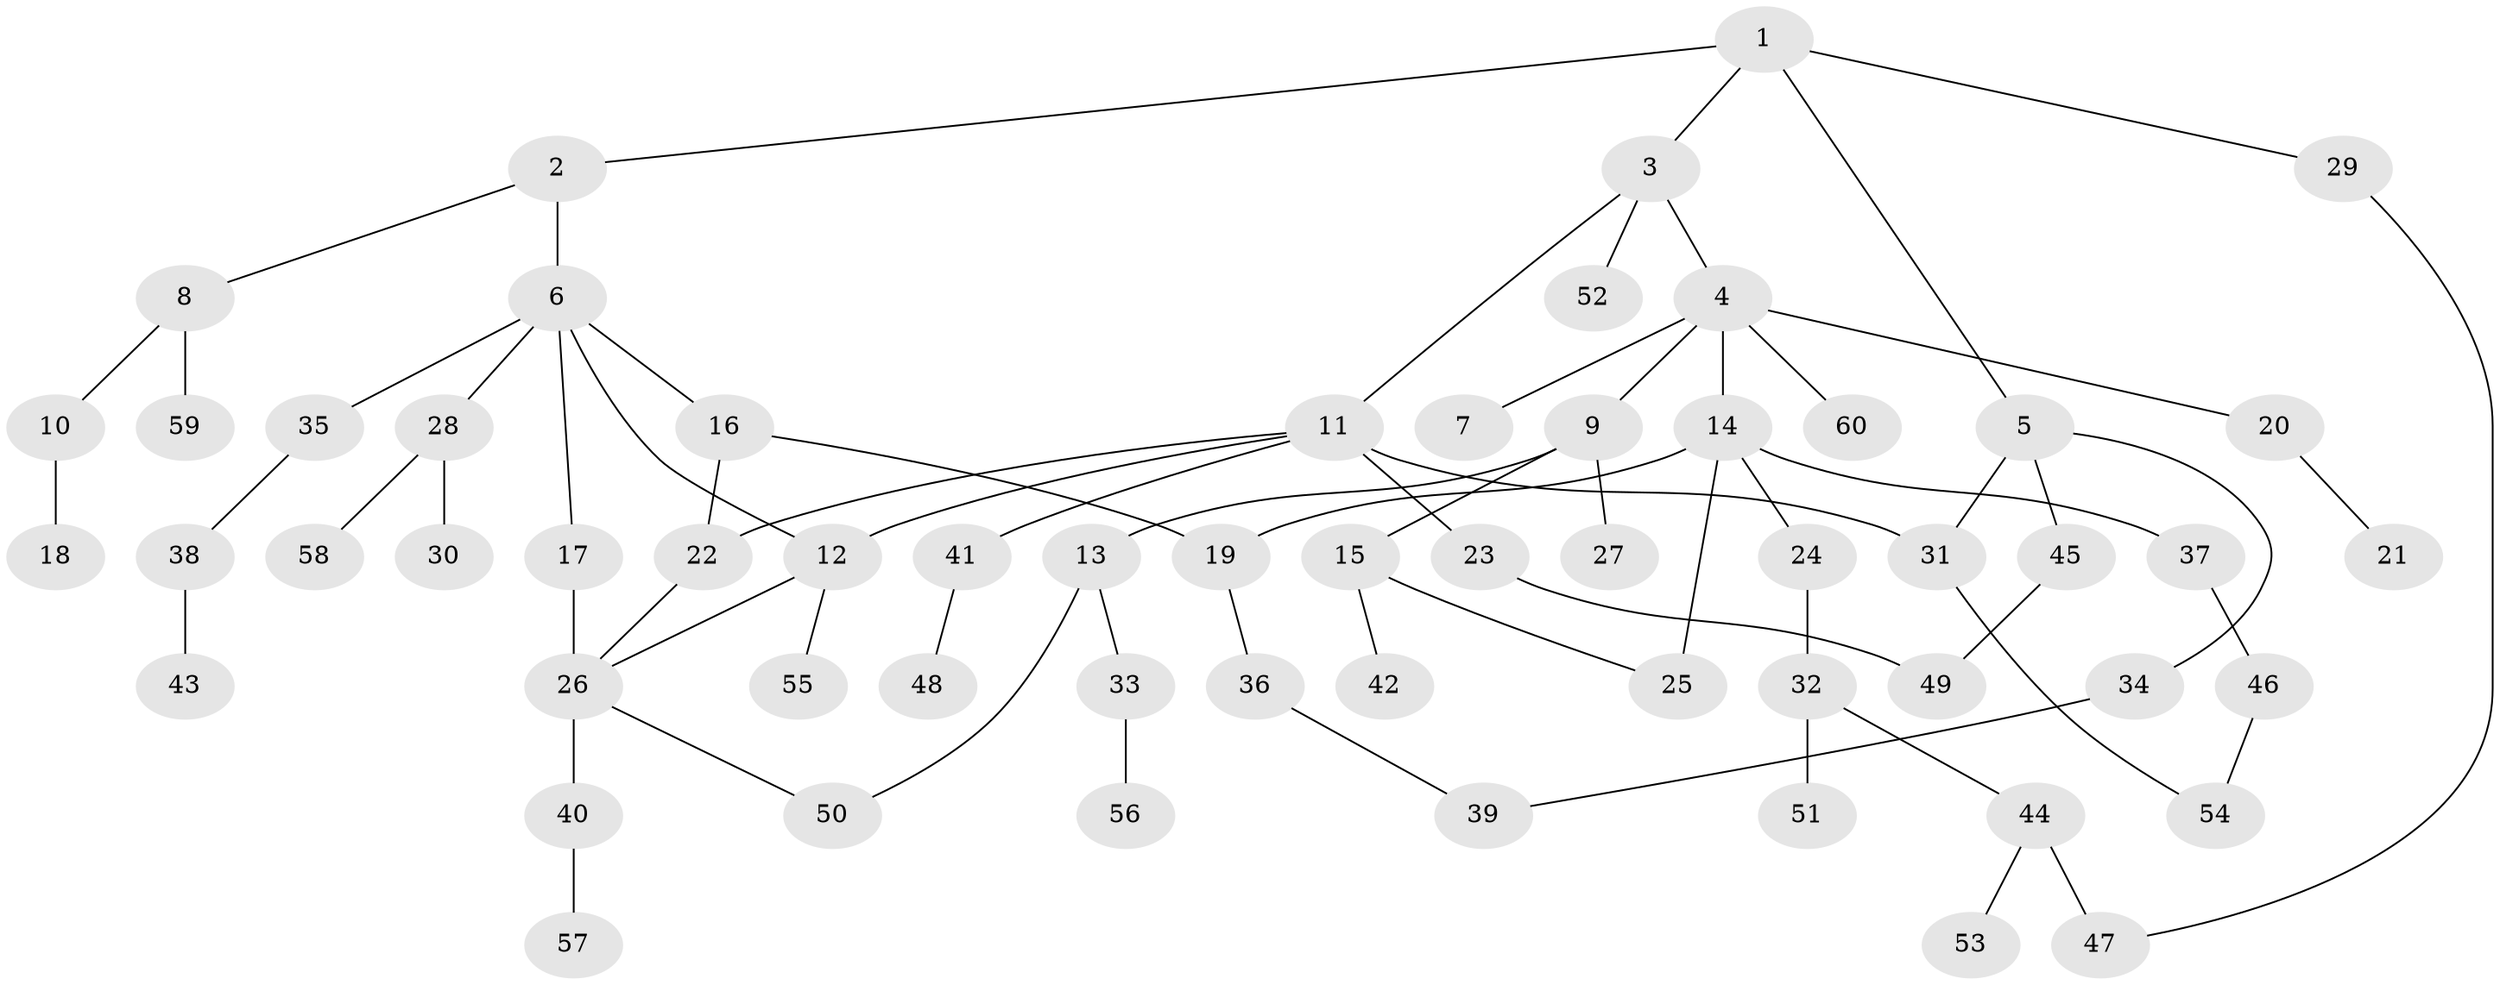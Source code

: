 // original degree distribution, {5: 0.05084745762711865, 4: 0.05084745762711865, 7: 0.025423728813559324, 1: 0.3813559322033898, 3: 0.15254237288135594, 2: 0.3305084745762712, 6: 0.00847457627118644}
// Generated by graph-tools (version 1.1) at 2025/34/03/09/25 02:34:29]
// undirected, 60 vertices, 71 edges
graph export_dot {
graph [start="1"]
  node [color=gray90,style=filled];
  1;
  2;
  3;
  4;
  5;
  6;
  7;
  8;
  9;
  10;
  11;
  12;
  13;
  14;
  15;
  16;
  17;
  18;
  19;
  20;
  21;
  22;
  23;
  24;
  25;
  26;
  27;
  28;
  29;
  30;
  31;
  32;
  33;
  34;
  35;
  36;
  37;
  38;
  39;
  40;
  41;
  42;
  43;
  44;
  45;
  46;
  47;
  48;
  49;
  50;
  51;
  52;
  53;
  54;
  55;
  56;
  57;
  58;
  59;
  60;
  1 -- 2 [weight=1.0];
  1 -- 3 [weight=1.0];
  1 -- 5 [weight=1.0];
  1 -- 29 [weight=1.0];
  2 -- 6 [weight=1.0];
  2 -- 8 [weight=1.0];
  3 -- 4 [weight=1.0];
  3 -- 11 [weight=1.0];
  3 -- 52 [weight=1.0];
  4 -- 7 [weight=1.0];
  4 -- 9 [weight=1.0];
  4 -- 14 [weight=1.0];
  4 -- 20 [weight=1.0];
  4 -- 60 [weight=1.0];
  5 -- 31 [weight=1.0];
  5 -- 34 [weight=1.0];
  5 -- 45 [weight=1.0];
  6 -- 12 [weight=1.0];
  6 -- 16 [weight=1.0];
  6 -- 17 [weight=1.0];
  6 -- 28 [weight=1.0];
  6 -- 35 [weight=1.0];
  8 -- 10 [weight=1.0];
  8 -- 59 [weight=1.0];
  9 -- 13 [weight=1.0];
  9 -- 15 [weight=1.0];
  9 -- 27 [weight=1.0];
  10 -- 18 [weight=2.0];
  11 -- 12 [weight=1.0];
  11 -- 22 [weight=1.0];
  11 -- 23 [weight=1.0];
  11 -- 31 [weight=2.0];
  11 -- 41 [weight=1.0];
  12 -- 26 [weight=1.0];
  12 -- 55 [weight=1.0];
  13 -- 33 [weight=1.0];
  13 -- 50 [weight=1.0];
  14 -- 19 [weight=1.0];
  14 -- 24 [weight=1.0];
  14 -- 25 [weight=2.0];
  14 -- 37 [weight=1.0];
  15 -- 25 [weight=1.0];
  15 -- 42 [weight=1.0];
  16 -- 19 [weight=1.0];
  16 -- 22 [weight=1.0];
  17 -- 26 [weight=4.0];
  19 -- 36 [weight=2.0];
  20 -- 21 [weight=1.0];
  22 -- 26 [weight=1.0];
  23 -- 49 [weight=1.0];
  24 -- 32 [weight=1.0];
  26 -- 40 [weight=1.0];
  26 -- 50 [weight=1.0];
  28 -- 30 [weight=2.0];
  28 -- 58 [weight=1.0];
  29 -- 47 [weight=1.0];
  31 -- 54 [weight=1.0];
  32 -- 44 [weight=1.0];
  32 -- 51 [weight=1.0];
  33 -- 56 [weight=2.0];
  34 -- 39 [weight=1.0];
  35 -- 38 [weight=1.0];
  36 -- 39 [weight=1.0];
  37 -- 46 [weight=1.0];
  38 -- 43 [weight=1.0];
  40 -- 57 [weight=1.0];
  41 -- 48 [weight=2.0];
  44 -- 47 [weight=2.0];
  44 -- 53 [weight=1.0];
  45 -- 49 [weight=1.0];
  46 -- 54 [weight=1.0];
}
